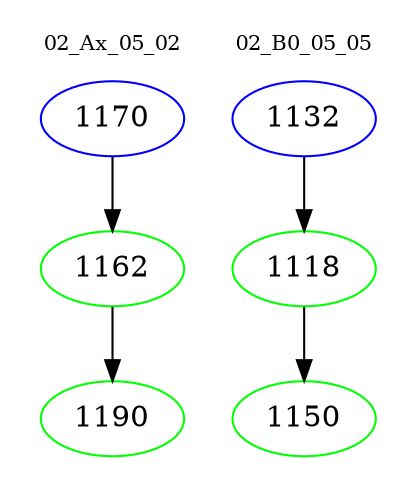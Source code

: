 digraph{
subgraph cluster_0 {
color = white
label = "02_Ax_05_02";
fontsize=10;
T0_1170 [label="1170", color="blue"]
T0_1170 -> T0_1162 [color="black"]
T0_1162 [label="1162", color="green"]
T0_1162 -> T0_1190 [color="black"]
T0_1190 [label="1190", color="green"]
}
subgraph cluster_1 {
color = white
label = "02_B0_05_05";
fontsize=10;
T1_1132 [label="1132", color="blue"]
T1_1132 -> T1_1118 [color="black"]
T1_1118 [label="1118", color="green"]
T1_1118 -> T1_1150 [color="black"]
T1_1150 [label="1150", color="green"]
}
}

